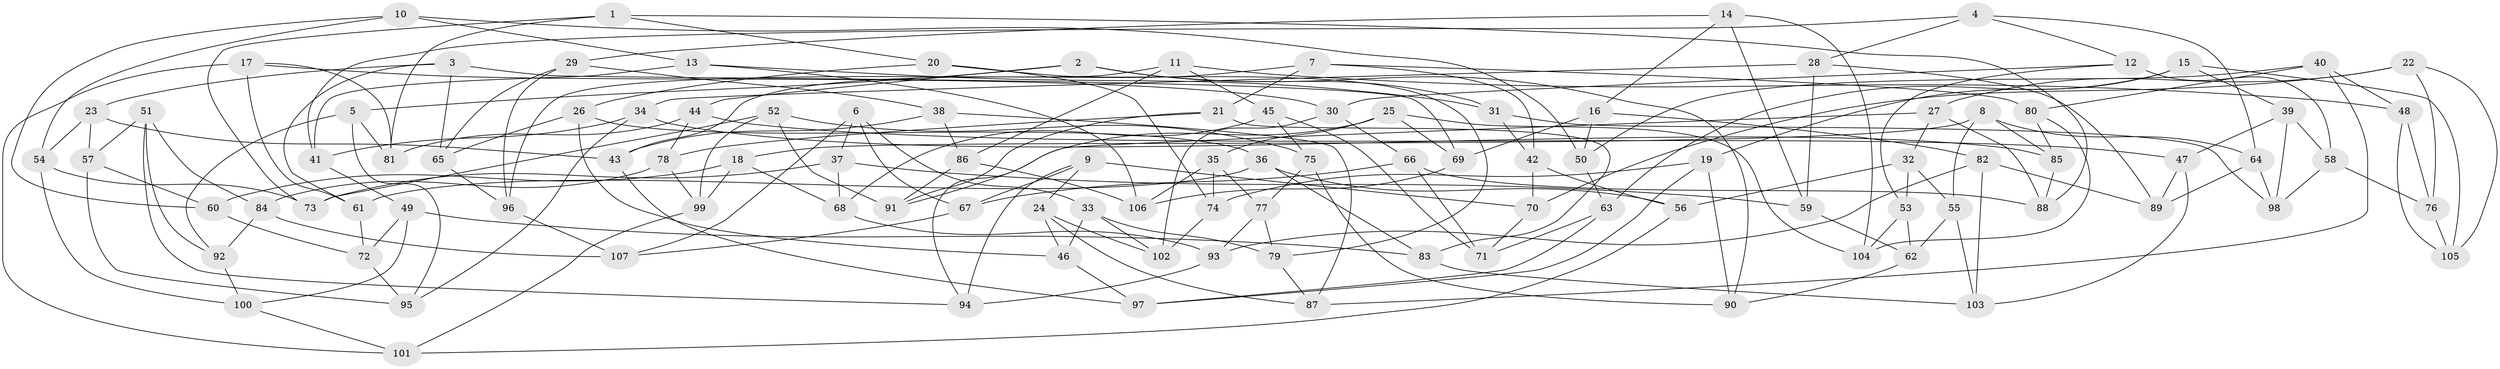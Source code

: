 // coarse degree distribution, {4: 0.36363636363636365, 6: 0.5151515151515151, 5: 0.10606060606060606, 3: 0.015151515151515152}
// Generated by graph-tools (version 1.1) at 2025/52/02/27/25 19:52:27]
// undirected, 107 vertices, 214 edges
graph export_dot {
graph [start="1"]
  node [color=gray90,style=filled];
  1;
  2;
  3;
  4;
  5;
  6;
  7;
  8;
  9;
  10;
  11;
  12;
  13;
  14;
  15;
  16;
  17;
  18;
  19;
  20;
  21;
  22;
  23;
  24;
  25;
  26;
  27;
  28;
  29;
  30;
  31;
  32;
  33;
  34;
  35;
  36;
  37;
  38;
  39;
  40;
  41;
  42;
  43;
  44;
  45;
  46;
  47;
  48;
  49;
  50;
  51;
  52;
  53;
  54;
  55;
  56;
  57;
  58;
  59;
  60;
  61;
  62;
  63;
  64;
  65;
  66;
  67;
  68;
  69;
  70;
  71;
  72;
  73;
  74;
  75;
  76;
  77;
  78;
  79;
  80;
  81;
  82;
  83;
  84;
  85;
  86;
  87;
  88;
  89;
  90;
  91;
  92;
  93;
  94;
  95;
  96;
  97;
  98;
  99;
  100;
  101;
  102;
  103;
  104;
  105;
  106;
  107;
  1 -- 88;
  1 -- 20;
  1 -- 73;
  1 -- 81;
  2 -- 5;
  2 -- 31;
  2 -- 44;
  2 -- 90;
  3 -- 65;
  3 -- 69;
  3 -- 23;
  3 -- 61;
  4 -- 64;
  4 -- 41;
  4 -- 12;
  4 -- 28;
  5 -- 92;
  5 -- 95;
  5 -- 81;
  6 -- 107;
  6 -- 33;
  6 -- 37;
  6 -- 67;
  7 -- 43;
  7 -- 42;
  7 -- 80;
  7 -- 21;
  8 -- 64;
  8 -- 18;
  8 -- 55;
  8 -- 85;
  9 -- 70;
  9 -- 94;
  9 -- 67;
  9 -- 24;
  10 -- 13;
  10 -- 54;
  10 -- 60;
  10 -- 50;
  11 -- 48;
  11 -- 96;
  11 -- 86;
  11 -- 45;
  12 -- 30;
  12 -- 53;
  12 -- 58;
  13 -- 31;
  13 -- 41;
  13 -- 106;
  14 -- 59;
  14 -- 104;
  14 -- 29;
  14 -- 16;
  15 -- 63;
  15 -- 19;
  15 -- 39;
  15 -- 105;
  16 -- 50;
  16 -- 69;
  16 -- 82;
  17 -- 30;
  17 -- 81;
  17 -- 101;
  17 -- 61;
  18 -- 60;
  18 -- 99;
  18 -- 68;
  19 -- 74;
  19 -- 97;
  19 -- 90;
  20 -- 26;
  20 -- 74;
  20 -- 79;
  21 -- 83;
  21 -- 78;
  21 -- 91;
  22 -- 76;
  22 -- 27;
  22 -- 105;
  22 -- 70;
  23 -- 43;
  23 -- 54;
  23 -- 57;
  24 -- 102;
  24 -- 87;
  24 -- 46;
  25 -- 104;
  25 -- 69;
  25 -- 35;
  25 -- 94;
  26 -- 46;
  26 -- 65;
  26 -- 36;
  27 -- 32;
  27 -- 88;
  27 -- 91;
  28 -- 59;
  28 -- 89;
  28 -- 34;
  29 -- 96;
  29 -- 65;
  29 -- 38;
  30 -- 66;
  30 -- 102;
  31 -- 98;
  31 -- 42;
  32 -- 55;
  32 -- 53;
  32 -- 56;
  33 -- 46;
  33 -- 102;
  33 -- 79;
  34 -- 41;
  34 -- 95;
  34 -- 85;
  35 -- 74;
  35 -- 106;
  35 -- 77;
  36 -- 61;
  36 -- 56;
  36 -- 83;
  37 -- 73;
  37 -- 68;
  37 -- 59;
  38 -- 43;
  38 -- 86;
  38 -- 87;
  39 -- 58;
  39 -- 98;
  39 -- 47;
  40 -- 80;
  40 -- 48;
  40 -- 50;
  40 -- 87;
  41 -- 49;
  42 -- 56;
  42 -- 70;
  43 -- 97;
  44 -- 47;
  44 -- 81;
  44 -- 78;
  45 -- 71;
  45 -- 75;
  45 -- 68;
  46 -- 97;
  47 -- 89;
  47 -- 103;
  48 -- 105;
  48 -- 76;
  49 -- 72;
  49 -- 83;
  49 -- 100;
  50 -- 63;
  51 -- 92;
  51 -- 94;
  51 -- 57;
  51 -- 84;
  52 -- 99;
  52 -- 75;
  52 -- 91;
  52 -- 73;
  53 -- 62;
  53 -- 104;
  54 -- 73;
  54 -- 100;
  55 -- 103;
  55 -- 62;
  56 -- 101;
  57 -- 95;
  57 -- 60;
  58 -- 76;
  58 -- 98;
  59 -- 62;
  60 -- 72;
  61 -- 72;
  62 -- 90;
  63 -- 97;
  63 -- 71;
  64 -- 89;
  64 -- 98;
  65 -- 96;
  66 -- 88;
  66 -- 67;
  66 -- 71;
  67 -- 107;
  68 -- 93;
  69 -- 106;
  70 -- 71;
  72 -- 95;
  74 -- 102;
  75 -- 90;
  75 -- 77;
  76 -- 105;
  77 -- 79;
  77 -- 93;
  78 -- 84;
  78 -- 99;
  79 -- 87;
  80 -- 104;
  80 -- 85;
  82 -- 103;
  82 -- 89;
  82 -- 93;
  83 -- 103;
  84 -- 92;
  84 -- 107;
  85 -- 88;
  86 -- 106;
  86 -- 91;
  92 -- 100;
  93 -- 94;
  96 -- 107;
  99 -- 101;
  100 -- 101;
}
